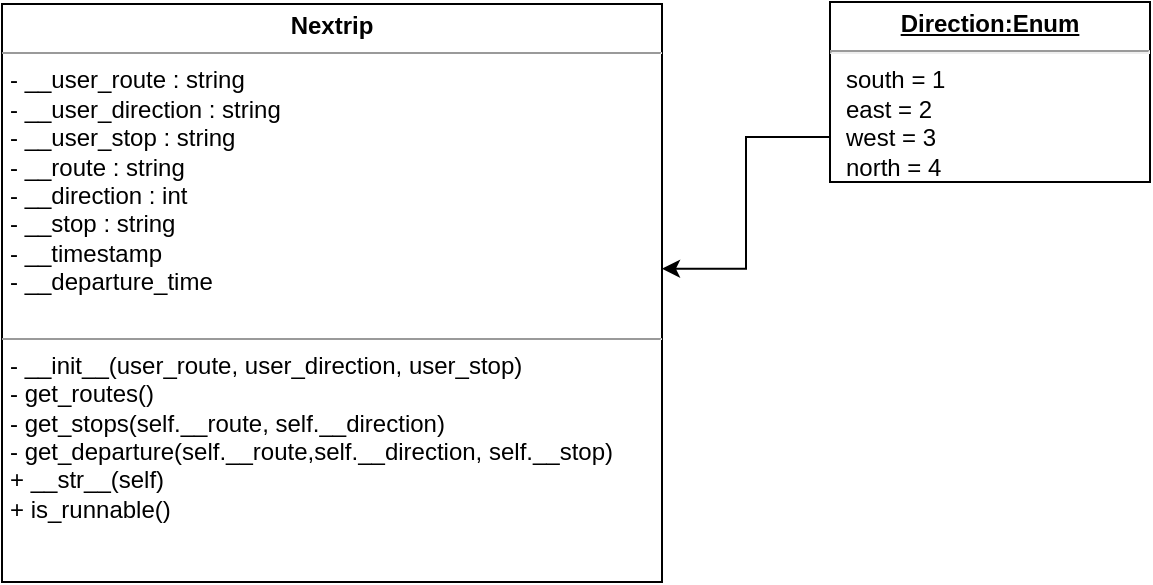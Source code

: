 <mxfile version="12.5.5" type="device"><diagram id="C5RBs43oDa-KdzZeNtuy" name="Page-1"><mxGraphModel dx="1422" dy="723" grid="1" gridSize="10" guides="1" tooltips="1" connect="1" arrows="1" fold="1" page="1" pageScale="1" pageWidth="827" pageHeight="1169" math="0" shadow="0"><root><mxCell id="WIyWlLk6GJQsqaUBKTNV-0"/><mxCell id="WIyWlLk6GJQsqaUBKTNV-1" parent="WIyWlLk6GJQsqaUBKTNV-0"/><mxCell id="4Jb8JX7nirPmbnIBIoWu-1" value="&lt;p style=&quot;margin: 0px ; margin-top: 4px ; text-align: center&quot;&gt;&lt;b&gt;Nextrip&lt;/b&gt;&lt;/p&gt;&lt;hr size=&quot;1&quot;&gt;&lt;p style=&quot;margin: 0px ; margin-left: 4px&quot;&gt;- __user_route : string&lt;/p&gt;&lt;p style=&quot;margin: 0px ; margin-left: 4px&quot;&gt;- __user_direction : string&lt;/p&gt;&lt;p style=&quot;margin: 0px ; margin-left: 4px&quot;&gt;- __user_stop : string&lt;/p&gt;&lt;p style=&quot;margin: 0px ; margin-left: 4px&quot;&gt;- __route : string&lt;/p&gt;&lt;p style=&quot;margin: 0px ; margin-left: 4px&quot;&gt;- __direction : int&lt;/p&gt;&lt;p style=&quot;margin: 0px ; margin-left: 4px&quot;&gt;- __stop : string&lt;/p&gt;&lt;p style=&quot;margin: 0px ; margin-left: 4px&quot;&gt;&lt;span style=&quot;background-color: rgb(255 , 255 , 255)&quot;&gt;- __timestamp&lt;/span&gt;&lt;/p&gt;&lt;p style=&quot;margin: 0px ; margin-left: 4px&quot;&gt;&lt;span style=&quot;background-color: rgb(255 , 255 , 255)&quot;&gt;- __departure_time&lt;/span&gt;&lt;/p&gt;&lt;p style=&quot;margin: 0px ; margin-left: 4px&quot;&gt;&lt;span style=&quot;background-color: rgb(199 , 199 , 199)&quot;&gt;&lt;br&gt;&lt;/span&gt;&lt;/p&gt;&lt;hr size=&quot;1&quot;&gt;&lt;p style=&quot;margin: 0px ; margin-left: 4px&quot;&gt;- __init__(user_route, user_direction, user_stop)&lt;/p&gt;&lt;p style=&quot;margin: 0px ; margin-left: 4px&quot;&gt;- get_routes()&lt;/p&gt;&lt;p style=&quot;margin: 0px ; margin-left: 4px&quot;&gt;- get_stops(self.__route, self.__direction)&lt;/p&gt;&lt;p style=&quot;margin: 0px ; margin-left: 4px&quot;&gt;- get_departure(self.__route,self.__direction, self.__stop)&lt;/p&gt;&lt;p style=&quot;margin: 0px ; margin-left: 4px&quot;&gt;+ __str__(self)&lt;/p&gt;&lt;p style=&quot;margin: 0px ; margin-left: 4px&quot;&gt;+ is_runnable()&lt;/p&gt;" style="verticalAlign=top;align=left;overflow=fill;fontSize=12;fontFamily=Helvetica;html=1;" vertex="1" parent="WIyWlLk6GJQsqaUBKTNV-1"><mxGeometry x="99" y="151" width="330" height="289" as="geometry"/></mxCell><mxCell id="4Jb8JX7nirPmbnIBIoWu-3" style="edgeStyle=orthogonalEdgeStyle;rounded=0;orthogonalLoop=1;jettySize=auto;html=1;exitX=0;exitY=0.75;exitDx=0;exitDy=0;entryX=1;entryY=0.458;entryDx=0;entryDy=0;entryPerimeter=0;" edge="1" parent="WIyWlLk6GJQsqaUBKTNV-1" source="4Jb8JX7nirPmbnIBIoWu-2" target="4Jb8JX7nirPmbnIBIoWu-1"><mxGeometry relative="1" as="geometry"/></mxCell><mxCell id="4Jb8JX7nirPmbnIBIoWu-2" value="&lt;p style=&quot;margin: 0px ; margin-top: 4px ; text-align: center ; text-decoration: underline&quot;&gt;&lt;b&gt;Direction:Enum&lt;/b&gt;&lt;/p&gt;&lt;hr&gt;&lt;p style=&quot;margin: 0px ; margin-left: 8px&quot;&gt;south = 1&lt;br&gt;east = 2&lt;/p&gt;&lt;p style=&quot;margin: 0px ; margin-left: 8px&quot;&gt;west = 3&lt;/p&gt;&lt;p style=&quot;margin: 0px ; margin-left: 8px&quot;&gt;north = 4&lt;/p&gt;" style="verticalAlign=top;align=left;overflow=fill;fontSize=12;fontFamily=Helvetica;html=1;" vertex="1" parent="WIyWlLk6GJQsqaUBKTNV-1"><mxGeometry x="513" y="150" width="160" height="90" as="geometry"/></mxCell></root></mxGraphModel></diagram></mxfile>